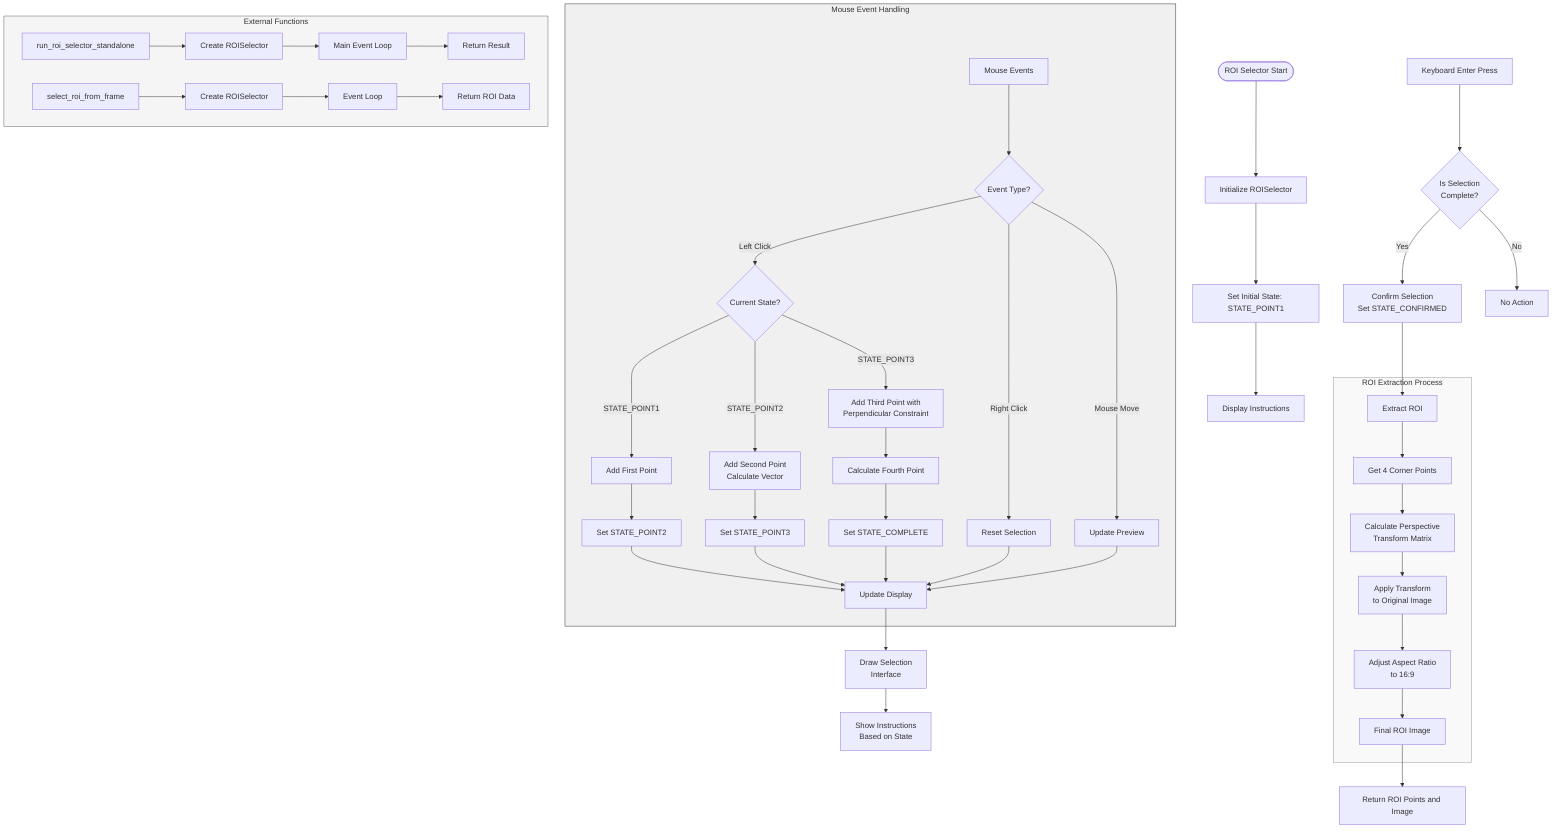 flowchart TD
    Start([ROI Selector Start]) --> Init[Initialize ROISelector]
    Init --> InitState[Set Initial State: STATE_POINT1]
    InitState --> UpdateDisplay1[Display Instructions]
    
    subgraph MouseEvents[Mouse Event Handling]
        Mouse[Mouse Events] --> EventType{Event Type?}
        EventType -- Left Click --> StateCheck{Current State?}
        EventType -- Right Click --> ResetSelection[Reset Selection]
        EventType -- Mouse Move --> UpdatePreview[Update Preview]
        
        StateCheck -- STATE_POINT1 --> AddPoint1[Add First Point]
        StateCheck -- STATE_POINT2 --> AddPoint2[Add Second Point\nCalculate Vector]
        StateCheck -- STATE_POINT3 --> AddPoint3[Add Third Point with\nPerpendicular Constraint]
        
        AddPoint1 --> SetState2[Set STATE_POINT2]
        AddPoint2 --> SetState3[Set STATE_POINT3]
        AddPoint3 --> CalcPoint4[Calculate Fourth Point]
        CalcPoint4 --> SetStateComplete[Set STATE_COMPLETE]
        
        SetState2 --> UpdateDisplay2[Update Display]
        SetState3 --> UpdateDisplay2
        SetStateComplete --> UpdateDisplay2
        ResetSelection --> UpdateDisplay2
        UpdatePreview --> UpdateDisplay2
    end
    
    KeyPress[Keyboard Enter Press] --> IsComplete{Is Selection\nComplete?}
    IsComplete -- Yes --> ConfirmSelection[Confirm Selection\nSet STATE_CONFIRMED]
    IsComplete -- No --> NoAction[No Action]
    
    ConfirmSelection --> ExtractROI[Extract ROI]
    
    subgraph ROIExtraction[ROI Extraction Process]
        ExtractROI --> GetPoints[Get 4 Corner Points]
        GetPoints --> CalcTransform[Calculate Perspective\nTransform Matrix]
        CalcTransform --> ApplyTransform[Apply Transform\nto Original Image]
        ApplyTransform --> AdjustRatio[Adjust Aspect Ratio\nto 16:9]
        AdjustRatio --> FinalROI[Final ROI Image]
    end
    
    UpdateDisplay2 --> DrawInterface[Draw Selection\nInterface]
    DrawInterface --> ShowInstructions[Show Instructions\nBased on State]
    
    FinalROI --> ReturnROI[Return ROI Points and Image]
    
    subgraph ExternalFunctions[External Functions]
        RunStandalone[run_roi_selector_standalone] --> CreateROI1[Create ROISelector]
        CreateROI1 --> EventLoop1[Main Event Loop]
        EventLoop1 --> ReturnResult1[Return Result]
        
        SelectFromFrame[select_roi_from_frame] --> CreateROI2[Create ROISelector]
        CreateROI2 --> EventLoop2[Event Loop]
        EventLoop2 --> ReturnResult2[Return ROI Data]
    end

style MouseEvents fill:#f0f0f0,stroke:#333,stroke-width:1px
style ROIExtraction fill:#f9f9f9,stroke:#999,stroke-width:1px
style ExternalFunctions fill:#f5f5f5,stroke:#666,stroke-width:1px